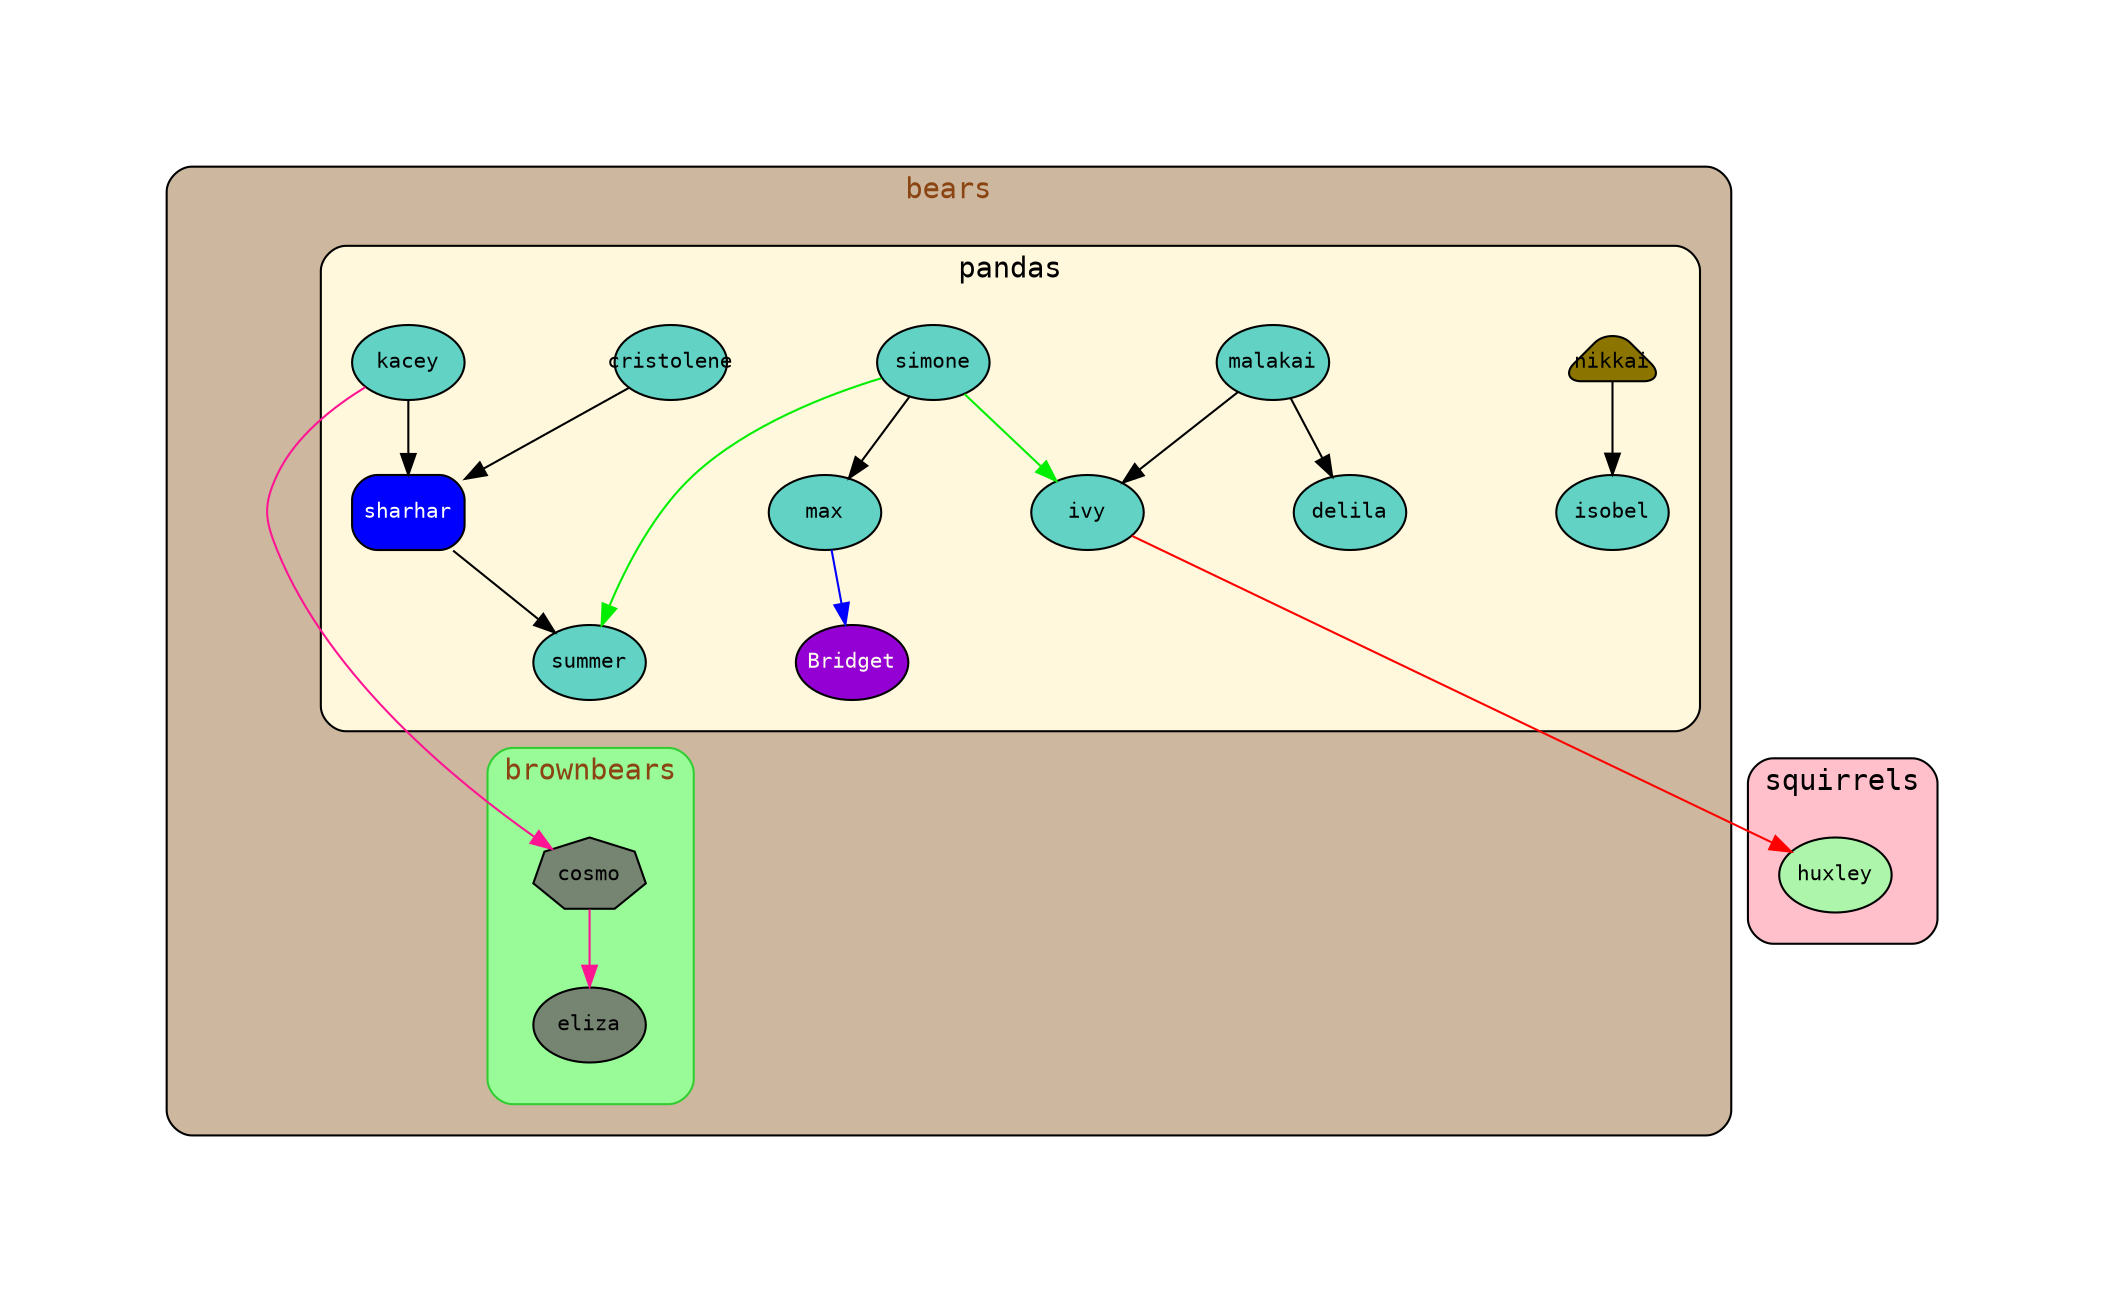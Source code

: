 digraph {
graph[overlap=false, layout="dot", splines="lines", concentrate=true, dpi=72, pad=1, rankdir="TB", nodesep=1]
node[fontname="Monospace"]
edge[fontname="Monospace"]

subgraph cluster11314 {
graph[dpi=100, label="bears", bgcolor="bisque3", margin="15", style="rounded", fontcolor="chocolate4", fontname="Monospace", rankdir=TP]
node[fontname="Monospace"]
edge[fontname="Monospace"]

node11315[style="filled,rounded", fontsize=10, fixedsize="true", shape="ellipse", margin="0.1", label="delila", fillcolor="#61d2c4"]
node11316[style="filled,rounded", fontsize=10, fixedsize="true", shape="ellipse", margin="0.1", label="cristolene", fillcolor="#61d2c4"]
node11317[style="filled,rounded", fontsize=10, fixedsize="true", shape="triangle", margin="0.1", label="nikkai", fillcolor="gold4"]
node11318[style="filled,rounded", fontsize=10, fixedsize="true", shape="ellipse", margin="0.1", label="eliza", fillcolor="#768572"]
node11319[style="filled,rounded", fontsize=10, fixedsize="true", shape="ellipse", margin="0.1", label="malakai", fillcolor="#61d2c4"]
node11320[style="filled,rounded", fontsize=10, fixedsize="true", shape="ellipse", margin="0.1", label="max", fillcolor="#61d2c4"]
node11321[style="filled,rounded", fontsize=10, fixedsize="true", shape="ellipse", margin="0.1", label="Bridget", fillcolor="darkviolet", fontcolor="floralwhite"]
node11322[style="filled,rounded", fontsize=10, fixedsize="true", shape="ellipse", margin="0.1", label="simone", fillcolor="#61d2c4"]
node11323[style="filled", fontsize=10, fixedsize="true", shape="septagon", margin="0.1", label="cosmo", fillcolor="#768572"]
node11324[style="filled,rounded", fontsize=10, fixedsize="true", shape="rect", margin="0.1", label="sharhar", fillcolor="blue", fontcolor="white"]
node11325[style="filled,rounded", fontsize=10, fixedsize="true", shape="ellipse", margin="0.1", label="isobel", fillcolor="#61d2c4"]
node11326[style="filled,rounded", fontsize=10, fixedsize="true", shape="ellipse", margin="0.1", label="kacey", fillcolor="#61d2c4"]
node11327[style="filled,rounded", fontsize=10, fixedsize="true", shape="ellipse", margin="0.1", label="summer", fillcolor="#61d2c4"]
node11328[style="filled,rounded", fontsize=10, fixedsize="true", shape="ellipse", margin="0.1", label="ivy", fillcolor="#61d2c4"]
subgraph cluster11329 {
graph[dpi=100, label="brownbears", bgcolor="palegreen", color="limegreen", margin="20", fontname="Monospace", rankdir=TP]
node[fontname="Monospace"]
edge[fontname="Monospace"]

node11318[style="filled,rounded", fontsize=10, fixedsize="true", shape="ellipse", margin="0.1", label="eliza", fillcolor="#768572"]
node11323[style="filled", fontsize=10, fixedsize="true", shape="septagon", margin="0.1", label="cosmo", fillcolor="#768572"]
}

subgraph cluster11330 {
graph[dpi=100, label="pandas", bgcolor="cornsilk1", fontcolor="black", fontname="Monospace", rankdir=TP]
node[fontname="Monospace"]
edge[fontname="Monospace"]

node11315[style="filled,rounded", fontsize=10, fixedsize="true", shape="ellipse", margin="0.1", label="delila", fillcolor="#61d2c4"]
node11316[style="filled,rounded", fontsize=10, fixedsize="true", shape="ellipse", margin="0.1", label="cristolene", fillcolor="#61d2c4"]
node11317[style="filled,rounded", fontsize=10, fixedsize="true", shape="triangle", margin="0.1", label="nikkai", fillcolor="gold4"]
node11319[style="filled,rounded", fontsize=10, fixedsize="true", shape="ellipse", margin="0.1", label="malakai", fillcolor="#61d2c4"]
node11320[style="filled,rounded", fontsize=10, fixedsize="true", shape="ellipse", margin="0.1", label="max", fillcolor="#61d2c4"]
node11321[style="filled,rounded", fontsize=10, fixedsize="true", shape="ellipse", margin="0.1", label="Bridget", fillcolor="darkviolet", fontcolor="floralwhite"]
node11322[style="filled,rounded", fontsize=10, fixedsize="true", shape="ellipse", margin="0.1", label="simone", fillcolor="#61d2c4"]
node11324[style="filled,rounded", fontsize=10, fixedsize="true", shape="rect", margin="0.1", label="sharhar", fillcolor="blue", fontcolor="white"]
node11325[style="filled,rounded", fontsize=10, fixedsize="true", shape="ellipse", margin="0.1", label="isobel", fillcolor="#61d2c4"]
node11326[style="filled,rounded", fontsize=10, fixedsize="true", shape="ellipse", margin="0.1", label="kacey", fillcolor="#61d2c4"]
node11327[style="filled,rounded", fontsize=10, fixedsize="true", shape="ellipse", margin="0.1", label="summer", fillcolor="#61d2c4"]
node11328[style="filled,rounded", fontsize=10, fixedsize="true", shape="ellipse", margin="0.1", label="ivy", fillcolor="#61d2c4"]
{ rank=same; node11315, node11320, node11324, node11325, node11328}
{ rank=same; node11316, node11317, node11319, node11322, node11326}
{ rank=same; node11321, node11327}
}

}

subgraph cluster11331 {
graph[dpi=100, label="squirrels", bgcolor="pink", margin="15", style="rounded", fontname="Monospace", rankdir=TP]
node[fontname="Monospace"]
edge[fontname="Monospace"]

node11332[style="filled,rounded", fontsize=10, fixedsize="true", shape="ellipse", margin="0.1", label="huxley", fillcolor="#acf5ab"]
}

node11316 -> node11324[label=""]
node11317 -> node11325[label=""]
node11319 -> node11315[label=""]
node11319 -> node11328[label=""]
node11320 -> node11321[color="blue", label=""]
node11321 -> node11332[style="invis", label=""]
node11321 -> node11323[style="invis", label=""]
node11322 -> node11320[label=""]
node11322 -> node11327[color="green2", label=""]
node11322 -> node11328[color="green2", label=""]
node11323 -> node11318[color="deeppink", label=""]
node11324 -> node11327[label=""]
node11326 -> node11323[color="deeppink", label=""]
node11326 -> node11324[label=""]
node11327 -> node11332[style="invis", label=""]
node11327 -> node11323[style="invis", label=""]
node11328 -> node11332[color="red", label=""]
}

